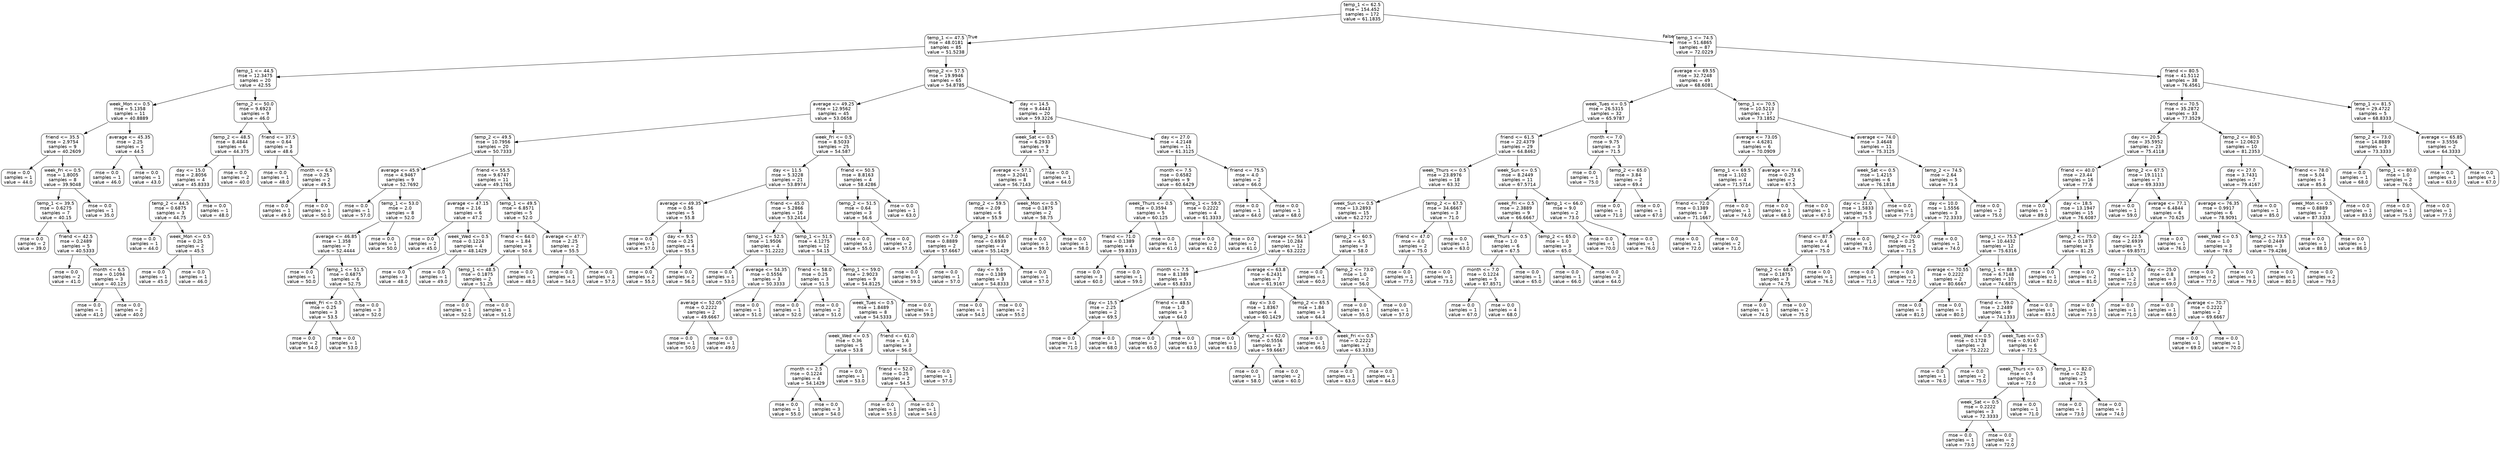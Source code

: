 digraph Tree {
node [shape=box, style="rounded", color="black", fontname=helvetica] ;
edge [fontname=helvetica] ;
0 [label="temp_1 <= 62.5\nmse = 154.452\nsamples = 172\nvalue = 61.1835"] ;
1 [label="temp_1 <= 47.5\nmse = 48.0181\nsamples = 85\nvalue = 51.5238"] ;
0 -> 1 [labeldistance=2.5, labelangle=45, headlabel="True"] ;
2 [label="temp_1 <= 44.5\nmse = 12.3475\nsamples = 20\nvalue = 42.55"] ;
1 -> 2 ;
3 [label="week_Mon <= 0.5\nmse = 5.1358\nsamples = 11\nvalue = 40.8889"] ;
2 -> 3 ;
4 [label="friend <= 35.5\nmse = 2.9754\nsamples = 9\nvalue = 40.2609"] ;
3 -> 4 ;
5 [label="mse = 0.0\nsamples = 1\nvalue = 44.0"] ;
4 -> 5 ;
6 [label="week_Fri <= 0.5\nmse = 1.8005\nsamples = 8\nvalue = 39.9048"] ;
4 -> 6 ;
7 [label="temp_1 <= 39.5\nmse = 0.6275\nsamples = 7\nvalue = 40.15"] ;
6 -> 7 ;
8 [label="mse = 0.0\nsamples = 2\nvalue = 39.0"] ;
7 -> 8 ;
9 [label="friend <= 42.5\nmse = 0.2489\nsamples = 5\nvalue = 40.5333"] ;
7 -> 9 ;
10 [label="mse = 0.0\nsamples = 2\nvalue = 41.0"] ;
9 -> 10 ;
11 [label="month <= 6.5\nmse = 0.1094\nsamples = 3\nvalue = 40.125"] ;
9 -> 11 ;
12 [label="mse = 0.0\nsamples = 1\nvalue = 41.0"] ;
11 -> 12 ;
13 [label="mse = 0.0\nsamples = 2\nvalue = 40.0"] ;
11 -> 13 ;
14 [label="mse = 0.0\nsamples = 1\nvalue = 35.0"] ;
6 -> 14 ;
15 [label="average <= 45.35\nmse = 2.25\nsamples = 2\nvalue = 44.5"] ;
3 -> 15 ;
16 [label="mse = 0.0\nsamples = 1\nvalue = 46.0"] ;
15 -> 16 ;
17 [label="mse = 0.0\nsamples = 1\nvalue = 43.0"] ;
15 -> 17 ;
18 [label="temp_2 <= 50.0\nmse = 9.6923\nsamples = 9\nvalue = 46.0"] ;
2 -> 18 ;
19 [label="temp_2 <= 48.5\nmse = 8.4844\nsamples = 6\nvalue = 44.375"] ;
18 -> 19 ;
20 [label="day <= 15.0\nmse = 2.8056\nsamples = 4\nvalue = 45.8333"] ;
19 -> 20 ;
21 [label="temp_2 <= 44.5\nmse = 0.6875\nsamples = 3\nvalue = 44.75"] ;
20 -> 21 ;
22 [label="mse = 0.0\nsamples = 1\nvalue = 44.0"] ;
21 -> 22 ;
23 [label="week_Mon <= 0.5\nmse = 0.25\nsamples = 2\nvalue = 45.5"] ;
21 -> 23 ;
24 [label="mse = 0.0\nsamples = 1\nvalue = 45.0"] ;
23 -> 24 ;
25 [label="mse = 0.0\nsamples = 1\nvalue = 46.0"] ;
23 -> 25 ;
26 [label="mse = 0.0\nsamples = 1\nvalue = 48.0"] ;
20 -> 26 ;
27 [label="mse = 0.0\nsamples = 2\nvalue = 40.0"] ;
19 -> 27 ;
28 [label="friend <= 37.5\nmse = 0.64\nsamples = 3\nvalue = 48.6"] ;
18 -> 28 ;
29 [label="mse = 0.0\nsamples = 1\nvalue = 48.0"] ;
28 -> 29 ;
30 [label="month <= 6.5\nmse = 0.25\nsamples = 2\nvalue = 49.5"] ;
28 -> 30 ;
31 [label="mse = 0.0\nsamples = 1\nvalue = 49.0"] ;
30 -> 31 ;
32 [label="mse = 0.0\nsamples = 1\nvalue = 50.0"] ;
30 -> 32 ;
33 [label="temp_2 <= 57.5\nmse = 19.9946\nsamples = 65\nvalue = 54.8785"] ;
1 -> 33 ;
34 [label="average <= 49.25\nmse = 12.9562\nsamples = 45\nvalue = 53.0658"] ;
33 -> 34 ;
35 [label="temp_2 <= 49.5\nmse = 10.7956\nsamples = 20\nvalue = 50.7333"] ;
34 -> 35 ;
36 [label="average <= 45.9\nmse = 4.9467\nsamples = 9\nvalue = 52.7692"] ;
35 -> 36 ;
37 [label="mse = 0.0\nsamples = 1\nvalue = 57.0"] ;
36 -> 37 ;
38 [label="temp_1 <= 53.0\nmse = 2.0\nsamples = 8\nvalue = 52.0"] ;
36 -> 38 ;
39 [label="average <= 46.85\nmse = 1.358\nsamples = 7\nvalue = 52.4444"] ;
38 -> 39 ;
40 [label="mse = 0.0\nsamples = 1\nvalue = 50.0"] ;
39 -> 40 ;
41 [label="temp_1 <= 51.5\nmse = 0.6875\nsamples = 6\nvalue = 52.75"] ;
39 -> 41 ;
42 [label="week_Fri <= 0.5\nmse = 0.25\nsamples = 3\nvalue = 53.5"] ;
41 -> 42 ;
43 [label="mse = 0.0\nsamples = 2\nvalue = 54.0"] ;
42 -> 43 ;
44 [label="mse = 0.0\nsamples = 1\nvalue = 53.0"] ;
42 -> 44 ;
45 [label="mse = 0.0\nsamples = 3\nvalue = 52.0"] ;
41 -> 45 ;
46 [label="mse = 0.0\nsamples = 1\nvalue = 50.0"] ;
38 -> 46 ;
47 [label="friend <= 55.5\nmse = 9.6747\nsamples = 11\nvalue = 49.1765"] ;
35 -> 47 ;
48 [label="average <= 47.15\nmse = 2.16\nsamples = 6\nvalue = 47.2"] ;
47 -> 48 ;
49 [label="mse = 0.0\nsamples = 2\nvalue = 45.0"] ;
48 -> 49 ;
50 [label="week_Wed <= 0.5\nmse = 0.1224\nsamples = 4\nvalue = 48.1429"] ;
48 -> 50 ;
51 [label="mse = 0.0\nsamples = 3\nvalue = 48.0"] ;
50 -> 51 ;
52 [label="mse = 0.0\nsamples = 1\nvalue = 49.0"] ;
50 -> 52 ;
53 [label="temp_1 <= 49.5\nmse = 6.8571\nsamples = 5\nvalue = 52.0"] ;
47 -> 53 ;
54 [label="friend <= 64.0\nmse = 1.84\nsamples = 3\nvalue = 50.6"] ;
53 -> 54 ;
55 [label="temp_1 <= 48.5\nmse = 0.1875\nsamples = 2\nvalue = 51.25"] ;
54 -> 55 ;
56 [label="mse = 0.0\nsamples = 1\nvalue = 52.0"] ;
55 -> 56 ;
57 [label="mse = 0.0\nsamples = 1\nvalue = 51.0"] ;
55 -> 57 ;
58 [label="mse = 0.0\nsamples = 1\nvalue = 48.0"] ;
54 -> 58 ;
59 [label="average <= 47.7\nmse = 2.25\nsamples = 2\nvalue = 55.5"] ;
53 -> 59 ;
60 [label="mse = 0.0\nsamples = 1\nvalue = 54.0"] ;
59 -> 60 ;
61 [label="mse = 0.0\nsamples = 1\nvalue = 57.0"] ;
59 -> 61 ;
62 [label="week_Fri <= 0.5\nmse = 8.5033\nsamples = 25\nvalue = 54.587"] ;
34 -> 62 ;
63 [label="day <= 11.5\nmse = 5.3228\nsamples = 21\nvalue = 53.8974"] ;
62 -> 63 ;
64 [label="average <= 49.35\nmse = 0.56\nsamples = 5\nvalue = 55.8"] ;
63 -> 64 ;
65 [label="mse = 0.0\nsamples = 1\nvalue = 57.0"] ;
64 -> 65 ;
66 [label="day <= 9.5\nmse = 0.25\nsamples = 4\nvalue = 55.5"] ;
64 -> 66 ;
67 [label="mse = 0.0\nsamples = 2\nvalue = 55.0"] ;
66 -> 67 ;
68 [label="mse = 0.0\nsamples = 2\nvalue = 56.0"] ;
66 -> 68 ;
69 [label="friend <= 45.0\nmse = 5.2866\nsamples = 16\nvalue = 53.2414"] ;
63 -> 69 ;
70 [label="temp_1 <= 52.5\nmse = 1.9506\nsamples = 4\nvalue = 51.2222"] ;
69 -> 70 ;
71 [label="mse = 0.0\nsamples = 1\nvalue = 53.0"] ;
70 -> 71 ;
72 [label="average <= 54.35\nmse = 0.5556\nsamples = 3\nvalue = 50.3333"] ;
70 -> 72 ;
73 [label="average <= 52.05\nmse = 0.2222\nsamples = 2\nvalue = 49.6667"] ;
72 -> 73 ;
74 [label="mse = 0.0\nsamples = 1\nvalue = 50.0"] ;
73 -> 74 ;
75 [label="mse = 0.0\nsamples = 1\nvalue = 49.0"] ;
73 -> 75 ;
76 [label="mse = 0.0\nsamples = 1\nvalue = 51.0"] ;
72 -> 76 ;
77 [label="temp_1 <= 51.5\nmse = 4.1275\nsamples = 12\nvalue = 54.15"] ;
69 -> 77 ;
78 [label="friend <= 58.0\nmse = 0.25\nsamples = 3\nvalue = 51.5"] ;
77 -> 78 ;
79 [label="mse = 0.0\nsamples = 1\nvalue = 52.0"] ;
78 -> 79 ;
80 [label="mse = 0.0\nsamples = 2\nvalue = 51.0"] ;
78 -> 80 ;
81 [label="temp_1 <= 59.0\nmse = 2.9023\nsamples = 9\nvalue = 54.8125"] ;
77 -> 81 ;
82 [label="week_Tues <= 0.5\nmse = 1.8489\nsamples = 8\nvalue = 54.5333"] ;
81 -> 82 ;
83 [label="week_Wed <= 0.5\nmse = 0.36\nsamples = 5\nvalue = 53.8"] ;
82 -> 83 ;
84 [label="month <= 2.5\nmse = 0.1224\nsamples = 4\nvalue = 54.1429"] ;
83 -> 84 ;
85 [label="mse = 0.0\nsamples = 1\nvalue = 55.0"] ;
84 -> 85 ;
86 [label="mse = 0.0\nsamples = 3\nvalue = 54.0"] ;
84 -> 86 ;
87 [label="mse = 0.0\nsamples = 1\nvalue = 53.0"] ;
83 -> 87 ;
88 [label="friend <= 61.0\nmse = 1.6\nsamples = 3\nvalue = 56.0"] ;
82 -> 88 ;
89 [label="friend <= 52.0\nmse = 0.25\nsamples = 2\nvalue = 54.5"] ;
88 -> 89 ;
90 [label="mse = 0.0\nsamples = 1\nvalue = 55.0"] ;
89 -> 90 ;
91 [label="mse = 0.0\nsamples = 1\nvalue = 54.0"] ;
89 -> 91 ;
92 [label="mse = 0.0\nsamples = 1\nvalue = 57.0"] ;
88 -> 92 ;
93 [label="mse = 0.0\nsamples = 1\nvalue = 59.0"] ;
81 -> 93 ;
94 [label="friend <= 50.5\nmse = 8.8163\nsamples = 4\nvalue = 58.4286"] ;
62 -> 94 ;
95 [label="temp_2 <= 51.5\nmse = 0.64\nsamples = 3\nvalue = 56.6"] ;
94 -> 95 ;
96 [label="mse = 0.0\nsamples = 1\nvalue = 55.0"] ;
95 -> 96 ;
97 [label="mse = 0.0\nsamples = 2\nvalue = 57.0"] ;
95 -> 97 ;
98 [label="mse = 0.0\nsamples = 1\nvalue = 63.0"] ;
94 -> 98 ;
99 [label="day <= 14.5\nmse = 9.4443\nsamples = 20\nvalue = 59.3226"] ;
33 -> 99 ;
100 [label="week_Sat <= 0.5\nmse = 6.2933\nsamples = 9\nvalue = 57.2"] ;
99 -> 100 ;
101 [label="average <= 57.1\nmse = 3.2041\nsamples = 8\nvalue = 56.7143"] ;
100 -> 101 ;
102 [label="temp_2 <= 59.5\nmse = 2.09\nsamples = 6\nvalue = 55.9"] ;
101 -> 102 ;
103 [label="month <= 7.0\nmse = 0.8889\nsamples = 2\nvalue = 57.6667"] ;
102 -> 103 ;
104 [label="mse = 0.0\nsamples = 1\nvalue = 59.0"] ;
103 -> 104 ;
105 [label="mse = 0.0\nsamples = 1\nvalue = 57.0"] ;
103 -> 105 ;
106 [label="temp_2 <= 66.0\nmse = 0.6939\nsamples = 4\nvalue = 55.1429"] ;
102 -> 106 ;
107 [label="day <= 9.5\nmse = 0.1389\nsamples = 3\nvalue = 54.8333"] ;
106 -> 107 ;
108 [label="mse = 0.0\nsamples = 1\nvalue = 54.0"] ;
107 -> 108 ;
109 [label="mse = 0.0\nsamples = 2\nvalue = 55.0"] ;
107 -> 109 ;
110 [label="mse = 0.0\nsamples = 1\nvalue = 57.0"] ;
106 -> 110 ;
111 [label="week_Mon <= 0.5\nmse = 0.1875\nsamples = 2\nvalue = 58.75"] ;
101 -> 111 ;
112 [label="mse = 0.0\nsamples = 1\nvalue = 59.0"] ;
111 -> 112 ;
113 [label="mse = 0.0\nsamples = 1\nvalue = 58.0"] ;
111 -> 113 ;
114 [label="mse = 0.0\nsamples = 1\nvalue = 64.0"] ;
100 -> 114 ;
115 [label="day <= 27.0\nmse = 4.2148\nsamples = 11\nvalue = 61.3125"] ;
99 -> 115 ;
116 [label="month <= 7.5\nmse = 0.6582\nsamples = 9\nvalue = 60.6429"] ;
115 -> 116 ;
117 [label="week_Thurs <= 0.5\nmse = 0.3594\nsamples = 5\nvalue = 60.125"] ;
116 -> 117 ;
118 [label="friend <= 71.0\nmse = 0.1389\nsamples = 4\nvalue = 59.8333"] ;
117 -> 118 ;
119 [label="mse = 0.0\nsamples = 3\nvalue = 60.0"] ;
118 -> 119 ;
120 [label="mse = 0.0\nsamples = 1\nvalue = 59.0"] ;
118 -> 120 ;
121 [label="mse = 0.0\nsamples = 1\nvalue = 61.0"] ;
117 -> 121 ;
122 [label="temp_1 <= 59.5\nmse = 0.2222\nsamples = 4\nvalue = 61.3333"] ;
116 -> 122 ;
123 [label="mse = 0.0\nsamples = 2\nvalue = 62.0"] ;
122 -> 123 ;
124 [label="mse = 0.0\nsamples = 2\nvalue = 61.0"] ;
122 -> 124 ;
125 [label="friend <= 75.5\nmse = 4.0\nsamples = 2\nvalue = 66.0"] ;
115 -> 125 ;
126 [label="mse = 0.0\nsamples = 1\nvalue = 64.0"] ;
125 -> 126 ;
127 [label="mse = 0.0\nsamples = 1\nvalue = 68.0"] ;
125 -> 127 ;
128 [label="temp_1 <= 74.5\nmse = 51.6865\nsamples = 87\nvalue = 72.0229"] ;
0 -> 128 [labeldistance=2.5, labelangle=-45, headlabel="False"] ;
129 [label="average <= 69.55\nmse = 32.7248\nsamples = 49\nvalue = 68.6081"] ;
128 -> 129 ;
130 [label="week_Tues <= 0.5\nmse = 26.5315\nsamples = 32\nvalue = 65.9787"] ;
129 -> 130 ;
131 [label="friend <= 61.5\nmse = 22.4379\nsamples = 29\nvalue = 64.8462"] ;
130 -> 131 ;
132 [label="week_Thurs <= 0.5\nmse = 23.8976\nsamples = 18\nvalue = 63.32"] ;
131 -> 132 ;
133 [label="week_Sun <= 0.5\nmse = 13.2893\nsamples = 15\nvalue = 62.2727"] ;
132 -> 133 ;
134 [label="average <= 56.1\nmse = 10.284\nsamples = 12\nvalue = 63.2222"] ;
133 -> 134 ;
135 [label="month <= 7.5\nmse = 8.1389\nsamples = 5\nvalue = 65.8333"] ;
134 -> 135 ;
136 [label="day <= 15.5\nmse = 2.25\nsamples = 2\nvalue = 69.5"] ;
135 -> 136 ;
137 [label="mse = 0.0\nsamples = 1\nvalue = 71.0"] ;
136 -> 137 ;
138 [label="mse = 0.0\nsamples = 1\nvalue = 68.0"] ;
136 -> 138 ;
139 [label="friend <= 48.5\nmse = 1.0\nsamples = 3\nvalue = 64.0"] ;
135 -> 139 ;
140 [label="mse = 0.0\nsamples = 2\nvalue = 65.0"] ;
139 -> 140 ;
141 [label="mse = 0.0\nsamples = 1\nvalue = 63.0"] ;
139 -> 141 ;
142 [label="average <= 63.8\nmse = 6.2431\nsamples = 7\nvalue = 61.9167"] ;
134 -> 142 ;
143 [label="day <= 3.0\nmse = 1.8367\nsamples = 4\nvalue = 60.1429"] ;
142 -> 143 ;
144 [label="mse = 0.0\nsamples = 1\nvalue = 63.0"] ;
143 -> 144 ;
145 [label="temp_2 <= 62.0\nmse = 0.5556\nsamples = 3\nvalue = 59.6667"] ;
143 -> 145 ;
146 [label="mse = 0.0\nsamples = 1\nvalue = 58.0"] ;
145 -> 146 ;
147 [label="mse = 0.0\nsamples = 2\nvalue = 60.0"] ;
145 -> 147 ;
148 [label="temp_2 <= 65.5\nmse = 1.84\nsamples = 3\nvalue = 64.4"] ;
142 -> 148 ;
149 [label="mse = 0.0\nsamples = 1\nvalue = 66.0"] ;
148 -> 149 ;
150 [label="week_Fri <= 0.5\nmse = 0.2222\nsamples = 2\nvalue = 63.3333"] ;
148 -> 150 ;
151 [label="mse = 0.0\nsamples = 1\nvalue = 63.0"] ;
150 -> 151 ;
152 [label="mse = 0.0\nsamples = 1\nvalue = 64.0"] ;
150 -> 152 ;
153 [label="temp_2 <= 60.5\nmse = 4.5\nsamples = 3\nvalue = 58.0"] ;
133 -> 153 ;
154 [label="mse = 0.0\nsamples = 1\nvalue = 60.0"] ;
153 -> 154 ;
155 [label="temp_2 <= 73.0\nmse = 1.0\nsamples = 2\nvalue = 56.0"] ;
153 -> 155 ;
156 [label="mse = 0.0\nsamples = 1\nvalue = 55.0"] ;
155 -> 156 ;
157 [label="mse = 0.0\nsamples = 1\nvalue = 57.0"] ;
155 -> 157 ;
158 [label="temp_2 <= 67.5\nmse = 34.6667\nsamples = 3\nvalue = 71.0"] ;
132 -> 158 ;
159 [label="friend <= 47.0\nmse = 4.0\nsamples = 2\nvalue = 75.0"] ;
158 -> 159 ;
160 [label="mse = 0.0\nsamples = 1\nvalue = 77.0"] ;
159 -> 160 ;
161 [label="mse = 0.0\nsamples = 1\nvalue = 73.0"] ;
159 -> 161 ;
162 [label="mse = 0.0\nsamples = 1\nvalue = 63.0"] ;
158 -> 162 ;
163 [label="week_Sun <= 0.5\nmse = 8.2449\nsamples = 11\nvalue = 67.5714"] ;
131 -> 163 ;
164 [label="week_Fri <= 0.5\nmse = 2.3889\nsamples = 9\nvalue = 66.6667"] ;
163 -> 164 ;
165 [label="week_Thurs <= 0.5\nmse = 1.0\nsamples = 6\nvalue = 67.5"] ;
164 -> 165 ;
166 [label="month <= 7.0\nmse = 0.1224\nsamples = 5\nvalue = 67.8571"] ;
165 -> 166 ;
167 [label="mse = 0.0\nsamples = 1\nvalue = 67.0"] ;
166 -> 167 ;
168 [label="mse = 0.0\nsamples = 4\nvalue = 68.0"] ;
166 -> 168 ;
169 [label="mse = 0.0\nsamples = 1\nvalue = 65.0"] ;
165 -> 169 ;
170 [label="temp_2 <= 65.0\nmse = 1.0\nsamples = 3\nvalue = 65.0"] ;
164 -> 170 ;
171 [label="mse = 0.0\nsamples = 1\nvalue = 66.0"] ;
170 -> 171 ;
172 [label="mse = 0.0\nsamples = 2\nvalue = 64.0"] ;
170 -> 172 ;
173 [label="temp_1 <= 66.0\nmse = 9.0\nsamples = 2\nvalue = 73.0"] ;
163 -> 173 ;
174 [label="mse = 0.0\nsamples = 1\nvalue = 70.0"] ;
173 -> 174 ;
175 [label="mse = 0.0\nsamples = 1\nvalue = 76.0"] ;
173 -> 175 ;
176 [label="month <= 7.0\nmse = 9.75\nsamples = 3\nvalue = 71.5"] ;
130 -> 176 ;
177 [label="mse = 0.0\nsamples = 1\nvalue = 75.0"] ;
176 -> 177 ;
178 [label="temp_2 <= 65.0\nmse = 3.84\nsamples = 2\nvalue = 69.4"] ;
176 -> 178 ;
179 [label="mse = 0.0\nsamples = 1\nvalue = 71.0"] ;
178 -> 179 ;
180 [label="mse = 0.0\nsamples = 1\nvalue = 67.0"] ;
178 -> 180 ;
181 [label="temp_1 <= 70.5\nmse = 10.5213\nsamples = 17\nvalue = 73.1852"] ;
129 -> 181 ;
182 [label="average <= 73.05\nmse = 4.6281\nsamples = 6\nvalue = 70.0909"] ;
181 -> 182 ;
183 [label="temp_1 <= 69.5\nmse = 1.102\nsamples = 4\nvalue = 71.5714"] ;
182 -> 183 ;
184 [label="friend <= 72.0\nmse = 0.1389\nsamples = 3\nvalue = 71.1667"] ;
183 -> 184 ;
185 [label="mse = 0.0\nsamples = 1\nvalue = 72.0"] ;
184 -> 185 ;
186 [label="mse = 0.0\nsamples = 2\nvalue = 71.0"] ;
184 -> 186 ;
187 [label="mse = 0.0\nsamples = 1\nvalue = 74.0"] ;
183 -> 187 ;
188 [label="average <= 73.6\nmse = 0.25\nsamples = 2\nvalue = 67.5"] ;
182 -> 188 ;
189 [label="mse = 0.0\nsamples = 1\nvalue = 68.0"] ;
188 -> 189 ;
190 [label="mse = 0.0\nsamples = 1\nvalue = 67.0"] ;
188 -> 190 ;
191 [label="average <= 74.0\nmse = 3.4648\nsamples = 11\nvalue = 75.3125"] ;
181 -> 191 ;
192 [label="week_Sat <= 0.5\nmse = 1.4215\nsamples = 6\nvalue = 76.1818"] ;
191 -> 192 ;
193 [label="day <= 21.0\nmse = 1.5833\nsamples = 5\nvalue = 75.5"] ;
192 -> 193 ;
194 [label="friend <= 87.5\nmse = 0.4\nsamples = 4\nvalue = 75.0"] ;
193 -> 194 ;
195 [label="temp_2 <= 68.5\nmse = 0.1875\nsamples = 3\nvalue = 74.75"] ;
194 -> 195 ;
196 [label="mse = 0.0\nsamples = 1\nvalue = 74.0"] ;
195 -> 196 ;
197 [label="mse = 0.0\nsamples = 2\nvalue = 75.0"] ;
195 -> 197 ;
198 [label="mse = 0.0\nsamples = 1\nvalue = 76.0"] ;
194 -> 198 ;
199 [label="mse = 0.0\nsamples = 1\nvalue = 78.0"] ;
193 -> 199 ;
200 [label="mse = 0.0\nsamples = 1\nvalue = 77.0"] ;
192 -> 200 ;
201 [label="temp_2 <= 74.5\nmse = 2.64\nsamples = 5\nvalue = 73.4"] ;
191 -> 201 ;
202 [label="day <= 10.0\nmse = 1.5556\nsamples = 3\nvalue = 72.3333"] ;
201 -> 202 ;
203 [label="temp_2 <= 70.0\nmse = 0.25\nsamples = 2\nvalue = 71.5"] ;
202 -> 203 ;
204 [label="mse = 0.0\nsamples = 1\nvalue = 71.0"] ;
203 -> 204 ;
205 [label="mse = 0.0\nsamples = 1\nvalue = 72.0"] ;
203 -> 205 ;
206 [label="mse = 0.0\nsamples = 1\nvalue = 74.0"] ;
202 -> 206 ;
207 [label="mse = 0.0\nsamples = 2\nvalue = 75.0"] ;
201 -> 207 ;
208 [label="friend <= 80.5\nmse = 41.5112\nsamples = 38\nvalue = 76.4561"] ;
128 -> 208 ;
209 [label="friend <= 70.5\nmse = 35.2872\nsamples = 33\nvalue = 77.3529"] ;
208 -> 209 ;
210 [label="day <= 20.5\nmse = 35.5952\nsamples = 23\nvalue = 75.4118"] ;
209 -> 210 ;
211 [label="friend <= 40.0\nmse = 23.44\nsamples = 16\nvalue = 77.6"] ;
210 -> 211 ;
212 [label="mse = 0.0\nsamples = 1\nvalue = 89.0"] ;
211 -> 212 ;
213 [label="day <= 18.5\nmse = 13.1947\nsamples = 15\nvalue = 76.6087"] ;
211 -> 213 ;
214 [label="temp_1 <= 75.5\nmse = 10.4432\nsamples = 12\nvalue = 75.6316"] ;
213 -> 214 ;
215 [label="average <= 70.55\nmse = 0.2222\nsamples = 2\nvalue = 80.6667"] ;
214 -> 215 ;
216 [label="mse = 0.0\nsamples = 1\nvalue = 81.0"] ;
215 -> 216 ;
217 [label="mse = 0.0\nsamples = 1\nvalue = 80.0"] ;
215 -> 217 ;
218 [label="temp_1 <= 88.5\nmse = 6.7148\nsamples = 10\nvalue = 74.6875"] ;
214 -> 218 ;
219 [label="friend <= 59.0\nmse = 2.2489\nsamples = 9\nvalue = 74.1333"] ;
218 -> 219 ;
220 [label="week_Wed <= 0.5\nmse = 0.1728\nsamples = 3\nvalue = 75.2222"] ;
219 -> 220 ;
221 [label="mse = 0.0\nsamples = 1\nvalue = 76.0"] ;
220 -> 221 ;
222 [label="mse = 0.0\nsamples = 2\nvalue = 75.0"] ;
220 -> 222 ;
223 [label="week_Tues <= 0.5\nmse = 0.9167\nsamples = 6\nvalue = 72.5"] ;
219 -> 223 ;
224 [label="week_Thurs <= 0.5\nmse = 0.5\nsamples = 4\nvalue = 72.0"] ;
223 -> 224 ;
225 [label="week_Sat <= 0.5\nmse = 0.2222\nsamples = 3\nvalue = 72.3333"] ;
224 -> 225 ;
226 [label="mse = 0.0\nsamples = 1\nvalue = 73.0"] ;
225 -> 226 ;
227 [label="mse = 0.0\nsamples = 2\nvalue = 72.0"] ;
225 -> 227 ;
228 [label="mse = 0.0\nsamples = 1\nvalue = 71.0"] ;
224 -> 228 ;
229 [label="temp_1 <= 82.0\nmse = 0.25\nsamples = 2\nvalue = 73.5"] ;
223 -> 229 ;
230 [label="mse = 0.0\nsamples = 1\nvalue = 73.0"] ;
229 -> 230 ;
231 [label="mse = 0.0\nsamples = 1\nvalue = 74.0"] ;
229 -> 231 ;
232 [label="mse = 0.0\nsamples = 1\nvalue = 83.0"] ;
218 -> 232 ;
233 [label="temp_2 <= 75.0\nmse = 0.1875\nsamples = 3\nvalue = 81.25"] ;
213 -> 233 ;
234 [label="mse = 0.0\nsamples = 1\nvalue = 82.0"] ;
233 -> 234 ;
235 [label="mse = 0.0\nsamples = 2\nvalue = 81.0"] ;
233 -> 235 ;
236 [label="temp_2 <= 67.5\nmse = 19.1111\nsamples = 7\nvalue = 69.3333"] ;
210 -> 236 ;
237 [label="mse = 0.0\nsamples = 1\nvalue = 59.0"] ;
236 -> 237 ;
238 [label="average <= 77.1\nmse = 6.4844\nsamples = 6\nvalue = 70.625"] ;
236 -> 238 ;
239 [label="day <= 22.5\nmse = 2.6939\nsamples = 5\nvalue = 69.8571"] ;
238 -> 239 ;
240 [label="day <= 21.5\nmse = 1.0\nsamples = 2\nvalue = 72.0"] ;
239 -> 240 ;
241 [label="mse = 0.0\nsamples = 1\nvalue = 73.0"] ;
240 -> 241 ;
242 [label="mse = 0.0\nsamples = 1\nvalue = 71.0"] ;
240 -> 242 ;
243 [label="day <= 25.0\nmse = 0.8\nsamples = 3\nvalue = 69.0"] ;
239 -> 243 ;
244 [label="mse = 0.0\nsamples = 1\nvalue = 68.0"] ;
243 -> 244 ;
245 [label="average <= 70.7\nmse = 0.2222\nsamples = 2\nvalue = 69.6667"] ;
243 -> 245 ;
246 [label="mse = 0.0\nsamples = 1\nvalue = 69.0"] ;
245 -> 246 ;
247 [label="mse = 0.0\nsamples = 1\nvalue = 70.0"] ;
245 -> 247 ;
248 [label="mse = 0.0\nsamples = 1\nvalue = 76.0"] ;
238 -> 248 ;
249 [label="temp_2 <= 80.5\nmse = 12.0623\nsamples = 10\nvalue = 81.2353"] ;
209 -> 249 ;
250 [label="day <= 27.0\nmse = 3.7431\nsamples = 7\nvalue = 79.4167"] ;
249 -> 250 ;
251 [label="average <= 76.35\nmse = 0.9917\nsamples = 6\nvalue = 78.9091"] ;
250 -> 251 ;
252 [label="week_Wed <= 0.5\nmse = 1.0\nsamples = 3\nvalue = 78.0"] ;
251 -> 252 ;
253 [label="mse = 0.0\nsamples = 2\nvalue = 77.0"] ;
252 -> 253 ;
254 [label="mse = 0.0\nsamples = 1\nvalue = 79.0"] ;
252 -> 254 ;
255 [label="temp_2 <= 73.5\nmse = 0.2449\nsamples = 3\nvalue = 79.4286"] ;
251 -> 255 ;
256 [label="mse = 0.0\nsamples = 1\nvalue = 80.0"] ;
255 -> 256 ;
257 [label="mse = 0.0\nsamples = 2\nvalue = 79.0"] ;
255 -> 257 ;
258 [label="mse = 0.0\nsamples = 1\nvalue = 85.0"] ;
250 -> 258 ;
259 [label="friend <= 78.0\nmse = 5.04\nsamples = 3\nvalue = 85.6"] ;
249 -> 259 ;
260 [label="week_Mon <= 0.5\nmse = 0.8889\nsamples = 2\nvalue = 87.3333"] ;
259 -> 260 ;
261 [label="mse = 0.0\nsamples = 1\nvalue = 88.0"] ;
260 -> 261 ;
262 [label="mse = 0.0\nsamples = 1\nvalue = 86.0"] ;
260 -> 262 ;
263 [label="mse = 0.0\nsamples = 1\nvalue = 83.0"] ;
259 -> 263 ;
264 [label="temp_1 <= 81.5\nmse = 29.4722\nsamples = 5\nvalue = 68.8333"] ;
208 -> 264 ;
265 [label="temp_2 <= 73.0\nmse = 14.8889\nsamples = 3\nvalue = 73.3333"] ;
264 -> 265 ;
266 [label="mse = 0.0\nsamples = 1\nvalue = 68.0"] ;
265 -> 266 ;
267 [label="temp_1 <= 80.0\nmse = 1.0\nsamples = 2\nvalue = 76.0"] ;
265 -> 267 ;
268 [label="mse = 0.0\nsamples = 1\nvalue = 75.0"] ;
267 -> 268 ;
269 [label="mse = 0.0\nsamples = 1\nvalue = 77.0"] ;
267 -> 269 ;
270 [label="average <= 65.85\nmse = 3.5556\nsamples = 2\nvalue = 64.3333"] ;
264 -> 270 ;
271 [label="mse = 0.0\nsamples = 1\nvalue = 63.0"] ;
270 -> 271 ;
272 [label="mse = 0.0\nsamples = 1\nvalue = 67.0"] ;
270 -> 272 ;
}